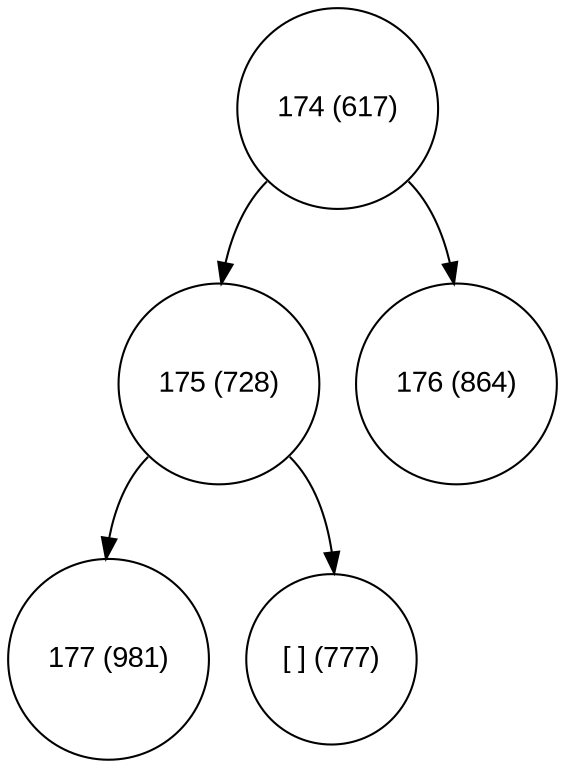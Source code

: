 digraph move_down {
	node [fontname="Arial", shape="circle", width=0.5]; 

	0 [label = "174 (617)"];
	0:sw -> 1;
	1 [label = "175 (728)"];
	1:sw -> 3;
	3 [label = "177 (981)"];
	1:se -> 4;
	4 [label = "[ ] (777)"];
	0:se -> 2;
	2 [label = "176 (864)"];
}
